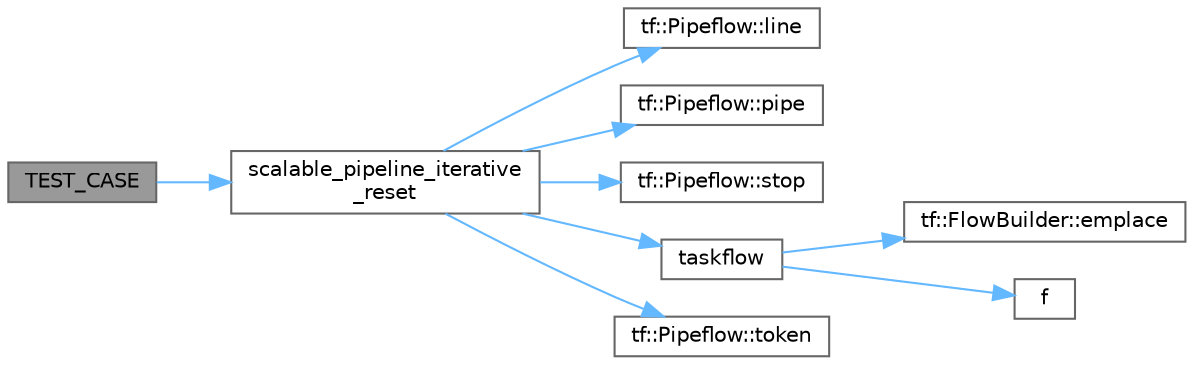 digraph "TEST_CASE"
{
 // LATEX_PDF_SIZE
  bgcolor="transparent";
  edge [fontname=Helvetica,fontsize=10,labelfontname=Helvetica,labelfontsize=10];
  node [fontname=Helvetica,fontsize=10,shape=box,height=0.2,width=0.4];
  rankdir="LR";
  Node1 [id="Node000001",label="TEST_CASE",height=0.2,width=0.4,color="gray40", fillcolor="grey60", style="filled", fontcolor="black",tooltip=" "];
  Node1 -> Node2 [id="edge1_Node000001_Node000002",color="steelblue1",style="solid",tooltip=" "];
  Node2 [id="Node000002",label="scalable_pipeline_iterative\l_reset",height=0.2,width=0.4,color="grey40", fillcolor="white", style="filled",URL="$test__scalable__pipelines_8cpp.html#a34bc3a916bd52c7b21754b5273fd9264",tooltip=" "];
  Node2 -> Node3 [id="edge2_Node000002_Node000003",color="steelblue1",style="solid",tooltip=" "];
  Node3 [id="Node000003",label="tf::Pipeflow::line",height=0.2,width=0.4,color="grey40", fillcolor="white", style="filled",URL="$classtf_1_1_pipeflow.html#afee054e6a99965d4b3e36ff903227e6c",tooltip="queries the line identifier of the present token"];
  Node2 -> Node4 [id="edge3_Node000002_Node000004",color="steelblue1",style="solid",tooltip=" "];
  Node4 [id="Node000004",label="tf::Pipeflow::pipe",height=0.2,width=0.4,color="grey40", fillcolor="white", style="filled",URL="$classtf_1_1_pipeflow.html#a4914c1f381a3016e98285b019cf60d6d",tooltip="queries the pipe identifier of the present token"];
  Node2 -> Node5 [id="edge4_Node000002_Node000005",color="steelblue1",style="solid",tooltip=" "];
  Node5 [id="Node000005",label="tf::Pipeflow::stop",height=0.2,width=0.4,color="grey40", fillcolor="white", style="filled",URL="$classtf_1_1_pipeflow.html#a830b7f204cb87fff17e8d424918d9453",tooltip="stops the pipeline scheduling"];
  Node2 -> Node6 [id="edge5_Node000002_Node000006",color="steelblue1",style="solid",tooltip=" "];
  Node6 [id="Node000006",label="taskflow",height=0.2,width=0.4,color="grey40", fillcolor="white", style="filled",URL="$sandbox_2jacobi_2taskflow_8cpp.html#a47af48e377b7c0ac855c12acd5b69b1e",tooltip=" "];
  Node6 -> Node7 [id="edge6_Node000006_Node000007",color="steelblue1",style="solid",tooltip=" "];
  Node7 [id="Node000007",label="tf::FlowBuilder::emplace",height=0.2,width=0.4,color="grey40", fillcolor="white", style="filled",URL="$classtf_1_1_flow_builder.html#a60d7a666cab71ecfa3010b2efb0d6b57",tooltip="creates a static task"];
  Node6 -> Node8 [id="edge7_Node000006_Node000008",color="steelblue1",style="solid",tooltip=" "];
  Node8 [id="Node000008",label="f",height=0.2,width=0.4,color="grey40", fillcolor="white", style="filled",URL="$cxx11__tensor__map_8cpp.html#a7f507fea02198f6cb81c86640c7b1a4e",tooltip=" "];
  Node2 -> Node9 [id="edge8_Node000002_Node000009",color="steelblue1",style="solid",tooltip=" "];
  Node9 [id="Node000009",label="tf::Pipeflow::token",height=0.2,width=0.4,color="grey40", fillcolor="white", style="filled",URL="$classtf_1_1_pipeflow.html#a295e5d884665c076f4ef5d78139f7c51",tooltip="queries the token identifier"];
}
